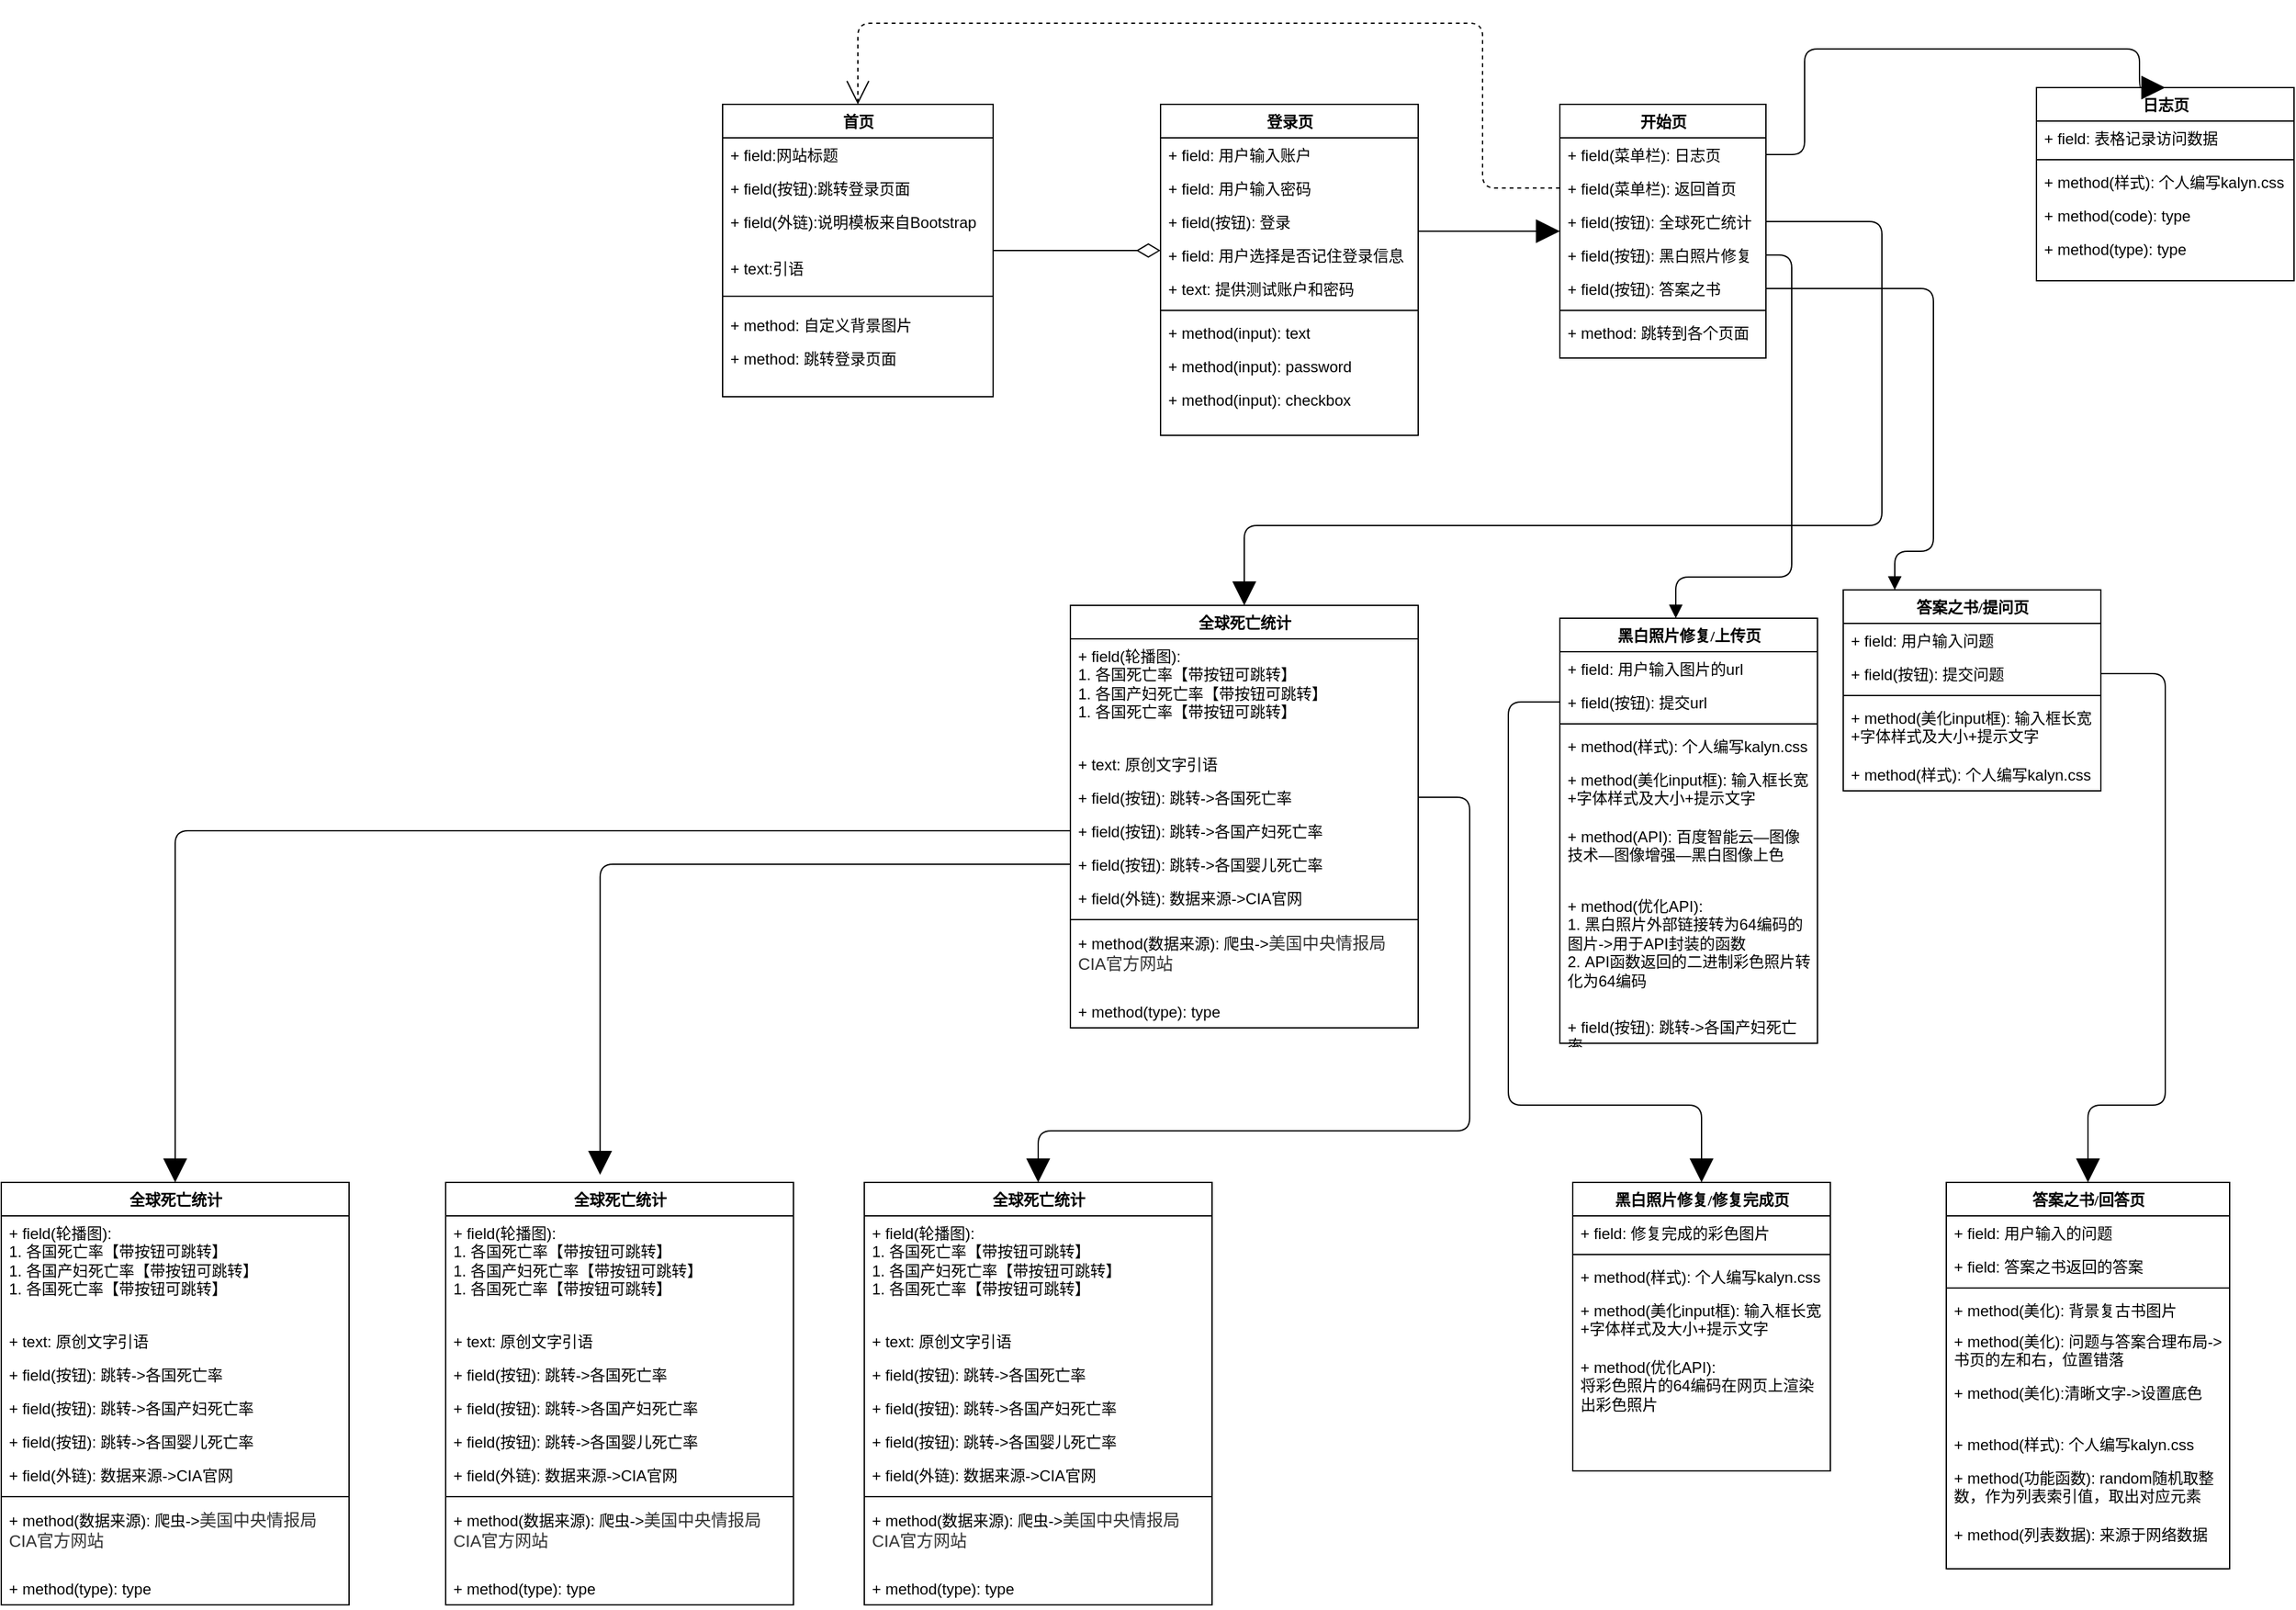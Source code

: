 <mxfile version="14.2.4" type="github">
  <diagram name="Page-1" id="9f46799a-70d6-7492-0946-bef42562c5a5">
    <mxGraphModel dx="3445" dy="1143" grid="1" gridSize="10" guides="1" tooltips="1" connect="1" arrows="1" fold="1" page="1" pageScale="1" pageWidth="1100" pageHeight="850" background="#ffffff" math="0" shadow="0">
      <root>
        <mxCell id="0" />
        <mxCell id="1" parent="0" />
        <mxCell id="78961159f06e98e8-17" value="首页" style="swimlane;html=1;fontStyle=1;align=center;verticalAlign=top;childLayout=stackLayout;horizontal=1;startSize=26;horizontalStack=0;resizeParent=1;resizeLast=0;collapsible=1;marginBottom=0;swimlaneFillColor=#ffffff;rounded=0;shadow=0;comic=0;labelBackgroundColor=none;strokeWidth=1;fillColor=none;fontFamily=Verdana;fontSize=12" parent="1" vertex="1">
          <mxGeometry x="90" y="83" width="210" height="227" as="geometry">
            <mxRectangle x="90" y="83" width="60" height="26" as="alternateBounds" />
          </mxGeometry>
        </mxCell>
        <mxCell id="78961159f06e98e8-21" value="+ field:网站标题" style="text;html=1;strokeColor=none;fillColor=none;align=left;verticalAlign=top;spacingLeft=4;spacingRight=4;whiteSpace=wrap;overflow=hidden;rotatable=0;points=[[0,0.5],[1,0.5]];portConstraint=eastwest;" parent="78961159f06e98e8-17" vertex="1">
          <mxGeometry y="26" width="210" height="26" as="geometry" />
        </mxCell>
        <mxCell id="78961159f06e98e8-25" value="+ field(按钮):跳转登录页面" style="text;html=1;strokeColor=none;fillColor=none;align=left;verticalAlign=top;spacingLeft=4;spacingRight=4;whiteSpace=wrap;overflow=hidden;rotatable=0;points=[[0,0.5],[1,0.5]];portConstraint=eastwest;" parent="78961159f06e98e8-17" vertex="1">
          <mxGeometry y="52" width="210" height="26" as="geometry" />
        </mxCell>
        <mxCell id="WasqcAeqAVTy0zBTdF0t-1" value="+ field(外链):说明模板来自Bootstrap" style="text;html=1;strokeColor=none;fillColor=none;align=left;verticalAlign=top;spacingLeft=4;spacingRight=4;whiteSpace=wrap;overflow=hidden;rotatable=0;points=[[0,0.5],[1,0.5]];portConstraint=eastwest;" vertex="1" parent="78961159f06e98e8-17">
          <mxGeometry y="78" width="210" height="36" as="geometry" />
        </mxCell>
        <mxCell id="78961159f06e98e8-23" value="+ text:引语" style="text;html=1;strokeColor=none;fillColor=none;align=left;verticalAlign=top;spacingLeft=4;spacingRight=4;whiteSpace=wrap;overflow=hidden;rotatable=0;points=[[0,0.5],[1,0.5]];portConstraint=eastwest;" parent="78961159f06e98e8-17" vertex="1">
          <mxGeometry y="114" width="210" height="26" as="geometry" />
        </mxCell>
        <mxCell id="78961159f06e98e8-19" value="" style="line;html=1;strokeWidth=1;fillColor=none;align=left;verticalAlign=middle;spacingTop=-1;spacingLeft=3;spacingRight=3;rotatable=0;labelPosition=right;points=[];portConstraint=eastwest;" parent="78961159f06e98e8-17" vertex="1">
          <mxGeometry y="140" width="210" height="18" as="geometry" />
        </mxCell>
        <mxCell id="78961159f06e98e8-20" value="+ method: 自定义背景图片" style="text;html=1;strokeColor=none;fillColor=none;align=left;verticalAlign=top;spacingLeft=4;spacingRight=4;whiteSpace=wrap;overflow=hidden;rotatable=0;points=[[0,0.5],[1,0.5]];portConstraint=eastwest;" parent="78961159f06e98e8-17" vertex="1">
          <mxGeometry y="158" width="210" height="26" as="geometry" />
        </mxCell>
        <mxCell id="78961159f06e98e8-27" value="+ method: 跳转登录页面" style="text;html=1;strokeColor=none;fillColor=none;align=left;verticalAlign=top;spacingLeft=4;spacingRight=4;whiteSpace=wrap;overflow=hidden;rotatable=0;points=[[0,0.5],[1,0.5]];portConstraint=eastwest;" parent="78961159f06e98e8-17" vertex="1">
          <mxGeometry y="184" width="210" height="26" as="geometry" />
        </mxCell>
        <mxCell id="78961159f06e98e8-122" style="edgeStyle=elbowEdgeStyle;html=1;labelBackgroundColor=none;startFill=0;startSize=8;endArrow=block;endFill=1;endSize=16;fontFamily=Verdana;fontSize=12;elbow=vertical;" parent="1" source="78961159f06e98e8-30" target="78961159f06e98e8-43" edge="1">
          <mxGeometry relative="1" as="geometry" />
        </mxCell>
        <mxCell id="78961159f06e98e8-30" value="登录页" style="swimlane;html=1;fontStyle=1;align=center;verticalAlign=top;childLayout=stackLayout;horizontal=1;startSize=26;horizontalStack=0;resizeParent=1;resizeLast=0;collapsible=1;marginBottom=0;swimlaneFillColor=#ffffff;rounded=0;shadow=0;comic=0;labelBackgroundColor=none;strokeWidth=1;fillColor=none;fontFamily=Verdana;fontSize=12" parent="1" vertex="1">
          <mxGeometry x="430" y="83" width="200" height="257" as="geometry" />
        </mxCell>
        <mxCell id="78961159f06e98e8-31" value="+ field: 用户输入账户" style="text;html=1;strokeColor=none;fillColor=none;align=left;verticalAlign=top;spacingLeft=4;spacingRight=4;whiteSpace=wrap;overflow=hidden;rotatable=0;points=[[0,0.5],[1,0.5]];portConstraint=eastwest;" parent="78961159f06e98e8-30" vertex="1">
          <mxGeometry y="26" width="200" height="26" as="geometry" />
        </mxCell>
        <mxCell id="78961159f06e98e8-32" value="+ field: 用户输入密码" style="text;html=1;strokeColor=none;fillColor=none;align=left;verticalAlign=top;spacingLeft=4;spacingRight=4;whiteSpace=wrap;overflow=hidden;rotatable=0;points=[[0,0.5],[1,0.5]];portConstraint=eastwest;" parent="78961159f06e98e8-30" vertex="1">
          <mxGeometry y="52" width="200" height="26" as="geometry" />
        </mxCell>
        <mxCell id="78961159f06e98e8-34" value="+ field(按钮): 登录" style="text;html=1;strokeColor=none;fillColor=none;align=left;verticalAlign=top;spacingLeft=4;spacingRight=4;whiteSpace=wrap;overflow=hidden;rotatable=0;points=[[0,0.5],[1,0.5]];portConstraint=eastwest;" parent="78961159f06e98e8-30" vertex="1">
          <mxGeometry y="78" width="200" height="26" as="geometry" />
        </mxCell>
        <mxCell id="WasqcAeqAVTy0zBTdF0t-2" value="+ field: 用户选择是否记住登录信息" style="text;html=1;strokeColor=none;fillColor=none;align=left;verticalAlign=top;spacingLeft=4;spacingRight=4;whiteSpace=wrap;overflow=hidden;rotatable=0;points=[[0,0.5],[1,0.5]];portConstraint=eastwest;" vertex="1" parent="78961159f06e98e8-30">
          <mxGeometry y="104" width="200" height="26" as="geometry" />
        </mxCell>
        <mxCell id="78961159f06e98e8-33" value="+ text: 提供测试账户和密码" style="text;html=1;strokeColor=none;fillColor=none;align=left;verticalAlign=top;spacingLeft=4;spacingRight=4;whiteSpace=wrap;overflow=hidden;rotatable=0;points=[[0,0.5],[1,0.5]];portConstraint=eastwest;" parent="78961159f06e98e8-30" vertex="1">
          <mxGeometry y="130" width="200" height="26" as="geometry" />
        </mxCell>
        <mxCell id="78961159f06e98e8-38" value="" style="line;html=1;strokeWidth=1;fillColor=none;align=left;verticalAlign=middle;spacingTop=-1;spacingLeft=3;spacingRight=3;rotatable=0;labelPosition=right;points=[];portConstraint=eastwest;" parent="78961159f06e98e8-30" vertex="1">
          <mxGeometry y="156" width="200" height="8" as="geometry" />
        </mxCell>
        <mxCell id="78961159f06e98e8-39" value="+ method(input): text" style="text;html=1;strokeColor=none;fillColor=none;align=left;verticalAlign=top;spacingLeft=4;spacingRight=4;whiteSpace=wrap;overflow=hidden;rotatable=0;points=[[0,0.5],[1,0.5]];portConstraint=eastwest;" parent="78961159f06e98e8-30" vertex="1">
          <mxGeometry y="164" width="200" height="26" as="geometry" />
        </mxCell>
        <mxCell id="78961159f06e98e8-40" value="+ method(input): password" style="text;html=1;strokeColor=none;fillColor=none;align=left;verticalAlign=top;spacingLeft=4;spacingRight=4;whiteSpace=wrap;overflow=hidden;rotatable=0;points=[[0,0.5],[1,0.5]];portConstraint=eastwest;" parent="78961159f06e98e8-30" vertex="1">
          <mxGeometry y="190" width="200" height="26" as="geometry" />
        </mxCell>
        <mxCell id="78961159f06e98e8-42" value="+ method(input): checkbox" style="text;html=1;strokeColor=none;fillColor=none;align=left;verticalAlign=top;spacingLeft=4;spacingRight=4;whiteSpace=wrap;overflow=hidden;rotatable=0;points=[[0,0.5],[1,0.5]];portConstraint=eastwest;" parent="78961159f06e98e8-30" vertex="1">
          <mxGeometry y="216" width="200" height="26" as="geometry" />
        </mxCell>
        <mxCell id="78961159f06e98e8-43" value="开始页" style="swimlane;html=1;fontStyle=1;align=center;verticalAlign=top;childLayout=stackLayout;horizontal=1;startSize=26;horizontalStack=0;resizeParent=1;resizeLast=0;collapsible=1;marginBottom=0;swimlaneFillColor=#ffffff;rounded=0;shadow=0;comic=0;labelBackgroundColor=none;strokeWidth=1;fillColor=none;fontFamily=Verdana;fontSize=12" parent="1" vertex="1">
          <mxGeometry x="740" y="83" width="160" height="197" as="geometry" />
        </mxCell>
        <mxCell id="78961159f06e98e8-44" value="+ field(菜单栏): 日志页" style="text;html=1;strokeColor=none;fillColor=none;align=left;verticalAlign=top;spacingLeft=4;spacingRight=4;whiteSpace=wrap;overflow=hidden;rotatable=0;points=[[0,0.5],[1,0.5]];portConstraint=eastwest;" parent="78961159f06e98e8-43" vertex="1">
          <mxGeometry y="26" width="160" height="26" as="geometry" />
        </mxCell>
        <mxCell id="78961159f06e98e8-45" value="+ field(菜单栏): 返回首页" style="text;html=1;strokeColor=none;fillColor=none;align=left;verticalAlign=top;spacingLeft=4;spacingRight=4;whiteSpace=wrap;overflow=hidden;rotatable=0;points=[[0,0.5],[1,0.5]];portConstraint=eastwest;" parent="78961159f06e98e8-43" vertex="1">
          <mxGeometry y="52" width="160" height="26" as="geometry" />
        </mxCell>
        <mxCell id="78961159f06e98e8-49" value="+ field(按钮): 全球死亡统计&amp;nbsp;" style="text;html=1;strokeColor=none;fillColor=none;align=left;verticalAlign=top;spacingLeft=4;spacingRight=4;whiteSpace=wrap;overflow=hidden;rotatable=0;points=[[0,0.5],[1,0.5]];portConstraint=eastwest;" parent="78961159f06e98e8-43" vertex="1">
          <mxGeometry y="78" width="160" height="26" as="geometry" />
        </mxCell>
        <mxCell id="78961159f06e98e8-50" value="+ field(按钮): 黑白照片修复" style="text;html=1;strokeColor=none;fillColor=none;align=left;verticalAlign=top;spacingLeft=4;spacingRight=4;whiteSpace=wrap;overflow=hidden;rotatable=0;points=[[0,0.5],[1,0.5]];portConstraint=eastwest;" parent="78961159f06e98e8-43" vertex="1">
          <mxGeometry y="104" width="160" height="26" as="geometry" />
        </mxCell>
        <mxCell id="WasqcAeqAVTy0zBTdF0t-3" value="+ field(按钮): 答案之书" style="text;html=1;strokeColor=none;fillColor=none;align=left;verticalAlign=top;spacingLeft=4;spacingRight=4;whiteSpace=wrap;overflow=hidden;rotatable=0;points=[[0,0.5],[1,0.5]];portConstraint=eastwest;" vertex="1" parent="78961159f06e98e8-43">
          <mxGeometry y="130" width="160" height="26" as="geometry" />
        </mxCell>
        <mxCell id="78961159f06e98e8-51" value="" style="line;html=1;strokeWidth=1;fillColor=none;align=left;verticalAlign=middle;spacingTop=-1;spacingLeft=3;spacingRight=3;rotatable=0;labelPosition=right;points=[];portConstraint=eastwest;" parent="78961159f06e98e8-43" vertex="1">
          <mxGeometry y="156" width="160" height="8" as="geometry" />
        </mxCell>
        <mxCell id="78961159f06e98e8-52" value="+ method: 跳转到各个页面" style="text;html=1;strokeColor=none;fillColor=none;align=left;verticalAlign=top;spacingLeft=4;spacingRight=4;whiteSpace=wrap;overflow=hidden;rotatable=0;points=[[0,0.5],[1,0.5]];portConstraint=eastwest;" parent="78961159f06e98e8-43" vertex="1">
          <mxGeometry y="164" width="160" height="26" as="geometry" />
        </mxCell>
        <mxCell id="78961159f06e98e8-82" value="全球死亡统计" style="swimlane;html=1;fontStyle=1;align=center;verticalAlign=top;childLayout=stackLayout;horizontal=1;startSize=26;horizontalStack=0;resizeParent=1;resizeLast=0;collapsible=1;marginBottom=0;swimlaneFillColor=#ffffff;rounded=0;shadow=0;comic=0;labelBackgroundColor=none;strokeWidth=1;fillColor=none;fontFamily=Verdana;fontSize=12" parent="1" vertex="1">
          <mxGeometry x="360" y="472" width="270" height="328" as="geometry" />
        </mxCell>
        <mxCell id="78961159f06e98e8-83" value="+ field(轮播图): &lt;br&gt;1. 各国死亡率【带按钮可跳转】&lt;br&gt;1. 各国产妇死亡率【带按钮可跳转】&lt;br&gt;1. 各国死亡率【带按钮可跳转】" style="text;html=1;strokeColor=none;fillColor=none;align=left;verticalAlign=top;spacingLeft=4;spacingRight=4;whiteSpace=wrap;overflow=hidden;rotatable=0;points=[[0,0.5],[1,0.5]];portConstraint=eastwest;" parent="78961159f06e98e8-82" vertex="1">
          <mxGeometry y="26" width="270" height="84" as="geometry" />
        </mxCell>
        <mxCell id="WasqcAeqAVTy0zBTdF0t-51" value="+ text: 原创文字引语" style="text;html=1;strokeColor=none;fillColor=none;align=left;verticalAlign=top;spacingLeft=4;spacingRight=4;whiteSpace=wrap;overflow=hidden;rotatable=0;points=[[0,0.5],[1,0.5]];portConstraint=eastwest;" vertex="1" parent="78961159f06e98e8-82">
          <mxGeometry y="110" width="270" height="26" as="geometry" />
        </mxCell>
        <mxCell id="WasqcAeqAVTy0zBTdF0t-50" value="+ field(按钮): 跳转-&amp;gt;各国死亡率" style="text;html=1;strokeColor=none;fillColor=none;align=left;verticalAlign=top;spacingLeft=4;spacingRight=4;whiteSpace=wrap;overflow=hidden;rotatable=0;points=[[0,0.5],[1,0.5]];portConstraint=eastwest;" vertex="1" parent="78961159f06e98e8-82">
          <mxGeometry y="136" width="270" height="26" as="geometry" />
        </mxCell>
        <mxCell id="WasqcAeqAVTy0zBTdF0t-49" value="+ field(按钮): 跳转-&amp;gt;各国产妇死亡率" style="text;html=1;strokeColor=none;fillColor=none;align=left;verticalAlign=top;spacingLeft=4;spacingRight=4;whiteSpace=wrap;overflow=hidden;rotatable=0;points=[[0,0.5],[1,0.5]];portConstraint=eastwest;" vertex="1" parent="78961159f06e98e8-82">
          <mxGeometry y="162" width="270" height="26" as="geometry" />
        </mxCell>
        <mxCell id="78961159f06e98e8-86" value="+ field(按钮): 跳转-&amp;gt;各国婴儿死亡率" style="text;html=1;strokeColor=none;fillColor=none;align=left;verticalAlign=top;spacingLeft=4;spacingRight=4;whiteSpace=wrap;overflow=hidden;rotatable=0;points=[[0,0.5],[1,0.5]];portConstraint=eastwest;" parent="78961159f06e98e8-82" vertex="1">
          <mxGeometry y="188" width="270" height="26" as="geometry" />
        </mxCell>
        <mxCell id="78961159f06e98e8-89" value="+ field(外链): 数据来源-&amp;gt;CIA官网&amp;nbsp;" style="text;html=1;strokeColor=none;fillColor=none;align=left;verticalAlign=top;spacingLeft=4;spacingRight=4;whiteSpace=wrap;overflow=hidden;rotatable=0;points=[[0,0.5],[1,0.5]];portConstraint=eastwest;" parent="78961159f06e98e8-82" vertex="1">
          <mxGeometry y="214" width="270" height="26" as="geometry" />
        </mxCell>
        <mxCell id="78961159f06e98e8-90" value="" style="line;html=1;strokeWidth=1;fillColor=none;align=left;verticalAlign=middle;spacingTop=-1;spacingLeft=3;spacingRight=3;rotatable=0;labelPosition=right;points=[];portConstraint=eastwest;" parent="78961159f06e98e8-82" vertex="1">
          <mxGeometry y="240" width="270" height="8" as="geometry" />
        </mxCell>
        <mxCell id="78961159f06e98e8-91" value="+ method(数据来源): 爬虫-&amp;gt;&lt;span style=&quot;color: rgb(51 , 51 , 51) ; font-family: &amp;#34;arial&amp;#34; , sans-serif ; font-size: 13px ; background-color: rgb(255 , 255 , 255)&quot;&gt;美国中央情报局CIA官方网站&lt;/span&gt;" style="text;html=1;strokeColor=none;fillColor=none;align=left;verticalAlign=top;spacingLeft=4;spacingRight=4;whiteSpace=wrap;overflow=hidden;rotatable=0;points=[[0,0.5],[1,0.5]];portConstraint=eastwest;" parent="78961159f06e98e8-82" vertex="1">
          <mxGeometry y="248" width="270" height="54" as="geometry" />
        </mxCell>
        <mxCell id="78961159f06e98e8-94" value="+ method(type): type" style="text;html=1;strokeColor=none;fillColor=none;align=left;verticalAlign=top;spacingLeft=4;spacingRight=4;whiteSpace=wrap;overflow=hidden;rotatable=0;points=[[0,0.5],[1,0.5]];portConstraint=eastwest;" parent="78961159f06e98e8-82" vertex="1">
          <mxGeometry y="302" width="270" height="26" as="geometry" />
        </mxCell>
        <mxCell id="78961159f06e98e8-127" style="edgeStyle=orthogonalEdgeStyle;html=1;labelBackgroundColor=none;startFill=1;startSize=8;endArrow=none;endFill=0;endSize=16;fontFamily=Verdana;fontSize=12;startArrow=block;" parent="1" source="78961159f06e98e8-95" target="78961159f06e98e8-50" edge="1">
          <mxGeometry relative="1" as="geometry">
            <Array as="points">
              <mxPoint x="830" y="450" />
              <mxPoint x="920" y="450" />
              <mxPoint x="920" y="200" />
            </Array>
          </mxGeometry>
        </mxCell>
        <mxCell id="78961159f06e98e8-95" value="黑白照片修复/上传页" style="swimlane;html=1;fontStyle=1;align=center;verticalAlign=top;childLayout=stackLayout;horizontal=1;startSize=26;horizontalStack=0;resizeParent=1;resizeLast=0;collapsible=1;marginBottom=0;swimlaneFillColor=#ffffff;rounded=0;shadow=0;comic=0;labelBackgroundColor=none;strokeWidth=1;fillColor=none;fontFamily=Verdana;fontSize=12" parent="1" vertex="1">
          <mxGeometry x="740" y="482" width="200" height="330" as="geometry" />
        </mxCell>
        <mxCell id="WasqcAeqAVTy0zBTdF0t-32" value="+ field: 用户输入图片的url" style="text;html=1;strokeColor=none;fillColor=none;align=left;verticalAlign=top;spacingLeft=4;spacingRight=4;whiteSpace=wrap;overflow=hidden;rotatable=0;points=[[0,0.5],[1,0.5]];portConstraint=eastwest;" vertex="1" parent="78961159f06e98e8-95">
          <mxGeometry y="26" width="200" height="26" as="geometry" />
        </mxCell>
        <mxCell id="WasqcAeqAVTy0zBTdF0t-33" value="+ field(按钮): 提交url" style="text;html=1;strokeColor=none;fillColor=none;align=left;verticalAlign=top;spacingLeft=4;spacingRight=4;whiteSpace=wrap;overflow=hidden;rotatable=0;points=[[0,0.5],[1,0.5]];portConstraint=eastwest;" vertex="1" parent="78961159f06e98e8-95">
          <mxGeometry y="52" width="200" height="26" as="geometry" />
        </mxCell>
        <mxCell id="78961159f06e98e8-103" value="" style="line;html=1;strokeWidth=1;fillColor=none;align=left;verticalAlign=middle;spacingTop=-1;spacingLeft=3;spacingRight=3;rotatable=0;labelPosition=right;points=[];portConstraint=eastwest;" parent="78961159f06e98e8-95" vertex="1">
          <mxGeometry y="78" width="200" height="8" as="geometry" />
        </mxCell>
        <mxCell id="WasqcAeqAVTy0zBTdF0t-35" value="+ method(样式): 个人编写kalyn.css" style="text;html=1;strokeColor=none;fillColor=none;align=left;verticalAlign=top;spacingLeft=4;spacingRight=4;whiteSpace=wrap;overflow=hidden;rotatable=0;points=[[0,0.5],[1,0.5]];portConstraint=eastwest;" vertex="1" parent="78961159f06e98e8-95">
          <mxGeometry y="86" width="200" height="26" as="geometry" />
        </mxCell>
        <mxCell id="WasqcAeqAVTy0zBTdF0t-34" value="+ method(美化input框): 输入框长宽+字体样式及大小+提示文字" style="text;html=1;strokeColor=none;fillColor=none;align=left;verticalAlign=top;spacingLeft=4;spacingRight=4;whiteSpace=wrap;overflow=hidden;rotatable=0;points=[[0,0.5],[1,0.5]];portConstraint=eastwest;" vertex="1" parent="78961159f06e98e8-95">
          <mxGeometry y="112" width="200" height="44" as="geometry" />
        </mxCell>
        <mxCell id="WasqcAeqAVTy0zBTdF0t-29" value="+ method(API): 百度智能云—图像技术—图像增强—黑白图像上色" style="text;html=1;strokeColor=none;fillColor=none;align=left;verticalAlign=top;spacingLeft=4;spacingRight=4;whiteSpace=wrap;overflow=hidden;rotatable=0;points=[[0,0.5],[1,0.5]];portConstraint=eastwest;" vertex="1" parent="78961159f06e98e8-95">
          <mxGeometry y="156" width="200" height="54" as="geometry" />
        </mxCell>
        <mxCell id="WasqcAeqAVTy0zBTdF0t-36" value="+ method(优化API):&amp;nbsp;&lt;br&gt;1. 黑白照片外部链接转为64编码的图片-&amp;gt;用于API封装的函数&lt;br&gt;2. API函数返回的二进制彩色照片转化为64编码" style="text;html=1;strokeColor=none;fillColor=none;align=left;verticalAlign=top;spacingLeft=4;spacingRight=4;whiteSpace=wrap;overflow=hidden;rotatable=0;points=[[0,0.5],[1,0.5]];portConstraint=eastwest;" vertex="1" parent="78961159f06e98e8-95">
          <mxGeometry y="210" width="200" height="94" as="geometry" />
        </mxCell>
        <mxCell id="WasqcAeqAVTy0zBTdF0t-87" value="+ field(按钮): 跳转-&amp;gt;各国产妇死亡率" style="text;html=1;strokeColor=none;fillColor=none;align=left;verticalAlign=top;spacingLeft=4;spacingRight=4;whiteSpace=wrap;overflow=hidden;rotatable=0;points=[[0,0.5],[1,0.5]];portConstraint=eastwest;" vertex="1" parent="78961159f06e98e8-95">
          <mxGeometry y="304" width="200" height="26" as="geometry" />
        </mxCell>
        <mxCell id="78961159f06e98e8-126" style="edgeStyle=orthogonalEdgeStyle;html=1;labelBackgroundColor=none;startFill=1;startSize=8;endArrow=none;endFill=0;endSize=16;fontFamily=Verdana;fontSize=12;entryX=1;entryY=0.5;entryDx=0;entryDy=0;startArrow=block;" parent="1" source="78961159f06e98e8-108" target="WasqcAeqAVTy0zBTdF0t-3" edge="1">
          <mxGeometry relative="1" as="geometry">
            <Array as="points">
              <mxPoint x="1000" y="430" />
              <mxPoint x="1030" y="430" />
              <mxPoint x="1030" y="226" />
            </Array>
          </mxGeometry>
        </mxCell>
        <mxCell id="78961159f06e98e8-108" value="答案之书/提问页" style="swimlane;html=1;fontStyle=1;align=center;verticalAlign=top;childLayout=stackLayout;horizontal=1;startSize=26;horizontalStack=0;resizeParent=1;resizeLast=0;collapsible=1;marginBottom=0;swimlaneFillColor=#ffffff;rounded=0;shadow=0;comic=0;labelBackgroundColor=none;strokeWidth=1;fillColor=none;fontFamily=Verdana;fontSize=12" parent="1" vertex="1">
          <mxGeometry x="960" y="460.0" width="200" height="156" as="geometry" />
        </mxCell>
        <mxCell id="78961159f06e98e8-109" value="+ field: 用户输入问题" style="text;html=1;strokeColor=none;fillColor=none;align=left;verticalAlign=top;spacingLeft=4;spacingRight=4;whiteSpace=wrap;overflow=hidden;rotatable=0;points=[[0,0.5],[1,0.5]];portConstraint=eastwest;" parent="78961159f06e98e8-108" vertex="1">
          <mxGeometry y="26" width="200" height="26" as="geometry" />
        </mxCell>
        <mxCell id="78961159f06e98e8-110" value="+ field(按钮): 提交问题" style="text;html=1;strokeColor=none;fillColor=none;align=left;verticalAlign=top;spacingLeft=4;spacingRight=4;whiteSpace=wrap;overflow=hidden;rotatable=0;points=[[0,0.5],[1,0.5]];portConstraint=eastwest;" parent="78961159f06e98e8-108" vertex="1">
          <mxGeometry y="52" width="200" height="26" as="geometry" />
        </mxCell>
        <mxCell id="78961159f06e98e8-116" value="" style="line;html=1;strokeWidth=1;fillColor=none;align=left;verticalAlign=middle;spacingTop=-1;spacingLeft=3;spacingRight=3;rotatable=0;labelPosition=right;points=[];portConstraint=eastwest;" parent="78961159f06e98e8-108" vertex="1">
          <mxGeometry y="78" width="200" height="8" as="geometry" />
        </mxCell>
        <mxCell id="78961159f06e98e8-117" value="+ method(美化input框): 输入框长宽+字体样式及大小+提示文字" style="text;html=1;strokeColor=none;fillColor=none;align=left;verticalAlign=top;spacingLeft=4;spacingRight=4;whiteSpace=wrap;overflow=hidden;rotatable=0;points=[[0,0.5],[1,0.5]];portConstraint=eastwest;" parent="78961159f06e98e8-108" vertex="1">
          <mxGeometry y="86" width="200" height="44" as="geometry" />
        </mxCell>
        <mxCell id="78961159f06e98e8-120" value="+ method(样式): 个人编写kalyn.css" style="text;html=1;strokeColor=none;fillColor=none;align=left;verticalAlign=top;spacingLeft=4;spacingRight=4;whiteSpace=wrap;overflow=hidden;rotatable=0;points=[[0,0.5],[1,0.5]];portConstraint=eastwest;" parent="78961159f06e98e8-108" vertex="1">
          <mxGeometry y="130" width="200" height="26" as="geometry" />
        </mxCell>
        <mxCell id="78961159f06e98e8-121" style="edgeStyle=elbowEdgeStyle;html=1;labelBackgroundColor=none;startFill=0;startSize=8;endArrow=diamondThin;endFill=0;endSize=16;fontFamily=Verdana;fontSize=12;elbow=vertical;" parent="1" source="78961159f06e98e8-17" target="78961159f06e98e8-30" edge="1">
          <mxGeometry relative="1" as="geometry">
            <mxPoint x="250" y="259.882" as="sourcePoint" />
          </mxGeometry>
        </mxCell>
        <mxCell id="WasqcAeqAVTy0zBTdF0t-4" style="edgeStyle=orthogonalEdgeStyle;html=1;labelBackgroundColor=none;startFill=0;startSize=8;endArrow=open;endFill=0;endSize=16;fontFamily=Verdana;fontSize=12;dashed=1;exitX=0;exitY=0.5;exitDx=0;exitDy=0;entryX=0.5;entryY=0;entryDx=0;entryDy=0;" edge="1" parent="1" source="78961159f06e98e8-45" target="78961159f06e98e8-17">
          <mxGeometry relative="1" as="geometry">
            <mxPoint x="920" y="140" as="sourcePoint" />
            <mxPoint x="230" y="50" as="targetPoint" />
            <Array as="points">
              <mxPoint x="680" y="148" />
              <mxPoint x="680" y="20" />
              <mxPoint x="195" y="20" />
            </Array>
          </mxGeometry>
        </mxCell>
        <mxCell id="WasqcAeqAVTy0zBTdF0t-5" value="日志页" style="swimlane;html=1;fontStyle=1;align=center;verticalAlign=top;childLayout=stackLayout;horizontal=1;startSize=26;horizontalStack=0;resizeParent=1;resizeLast=0;collapsible=1;marginBottom=0;swimlaneFillColor=#ffffff;rounded=0;shadow=0;comic=0;labelBackgroundColor=none;strokeWidth=1;fillColor=none;fontFamily=Verdana;fontSize=12" vertex="1" parent="1">
          <mxGeometry x="1110" y="70" width="200" height="150" as="geometry" />
        </mxCell>
        <mxCell id="WasqcAeqAVTy0zBTdF0t-6" value="+ field: 表格记录访问数据" style="text;html=1;strokeColor=none;fillColor=none;align=left;verticalAlign=top;spacingLeft=4;spacingRight=4;whiteSpace=wrap;overflow=hidden;rotatable=0;points=[[0,0.5],[1,0.5]];portConstraint=eastwest;" vertex="1" parent="WasqcAeqAVTy0zBTdF0t-5">
          <mxGeometry y="26" width="200" height="26" as="geometry" />
        </mxCell>
        <mxCell id="WasqcAeqAVTy0zBTdF0t-13" value="" style="line;html=1;strokeWidth=1;fillColor=none;align=left;verticalAlign=middle;spacingTop=-1;spacingLeft=3;spacingRight=3;rotatable=0;labelPosition=right;points=[];portConstraint=eastwest;" vertex="1" parent="WasqcAeqAVTy0zBTdF0t-5">
          <mxGeometry y="52" width="200" height="8" as="geometry" />
        </mxCell>
        <mxCell id="WasqcAeqAVTy0zBTdF0t-14" value="+ method(样式): 个人编写kalyn.css" style="text;html=1;strokeColor=none;fillColor=none;align=left;verticalAlign=top;spacingLeft=4;spacingRight=4;whiteSpace=wrap;overflow=hidden;rotatable=0;points=[[0,0.5],[1,0.5]];portConstraint=eastwest;" vertex="1" parent="WasqcAeqAVTy0zBTdF0t-5">
          <mxGeometry y="60" width="200" height="26" as="geometry" />
        </mxCell>
        <mxCell id="WasqcAeqAVTy0zBTdF0t-15" value="+ method(code): type" style="text;html=1;strokeColor=none;fillColor=none;align=left;verticalAlign=top;spacingLeft=4;spacingRight=4;whiteSpace=wrap;overflow=hidden;rotatable=0;points=[[0,0.5],[1,0.5]];portConstraint=eastwest;" vertex="1" parent="WasqcAeqAVTy0zBTdF0t-5">
          <mxGeometry y="86" width="200" height="26" as="geometry" />
        </mxCell>
        <mxCell id="WasqcAeqAVTy0zBTdF0t-16" value="+ method(type): type" style="text;html=1;strokeColor=none;fillColor=none;align=left;verticalAlign=top;spacingLeft=4;spacingRight=4;whiteSpace=wrap;overflow=hidden;rotatable=0;points=[[0,0.5],[1,0.5]];portConstraint=eastwest;" vertex="1" parent="WasqcAeqAVTy0zBTdF0t-5">
          <mxGeometry y="112" width="200" height="26" as="geometry" />
        </mxCell>
        <mxCell id="WasqcAeqAVTy0zBTdF0t-17" style="edgeStyle=orthogonalEdgeStyle;html=1;labelBackgroundColor=none;startFill=0;startSize=8;endArrow=block;endFill=1;endSize=16;fontFamily=Verdana;fontSize=12;elbow=vertical;exitX=1;exitY=0.5;exitDx=0;exitDy=0;entryX=0.5;entryY=0;entryDx=0;entryDy=0;" edge="1" parent="1" source="78961159f06e98e8-44" target="WasqcAeqAVTy0zBTdF0t-5">
          <mxGeometry relative="1" as="geometry">
            <mxPoint x="640" y="191.333" as="sourcePoint" />
            <mxPoint x="750" y="191.333" as="targetPoint" />
            <Array as="points">
              <mxPoint x="930" y="122" />
              <mxPoint x="930" y="40" />
              <mxPoint x="1190" y="40" />
            </Array>
          </mxGeometry>
        </mxCell>
        <mxCell id="WasqcAeqAVTy0zBTdF0t-20" value="答案之书/回答页" style="swimlane;html=1;fontStyle=1;align=center;verticalAlign=top;childLayout=stackLayout;horizontal=1;startSize=26;horizontalStack=0;resizeParent=1;resizeLast=0;collapsible=1;marginBottom=0;swimlaneFillColor=#ffffff;rounded=0;shadow=0;comic=0;labelBackgroundColor=none;strokeWidth=1;fillColor=none;fontFamily=Verdana;fontSize=12" vertex="1" parent="1">
          <mxGeometry x="1040" y="920.0" width="220" height="300" as="geometry" />
        </mxCell>
        <mxCell id="WasqcAeqAVTy0zBTdF0t-21" value="+ field: 用户输入的问题" style="text;html=1;strokeColor=none;fillColor=none;align=left;verticalAlign=top;spacingLeft=4;spacingRight=4;whiteSpace=wrap;overflow=hidden;rotatable=0;points=[[0,0.5],[1,0.5]];portConstraint=eastwest;" vertex="1" parent="WasqcAeqAVTy0zBTdF0t-20">
          <mxGeometry y="26" width="220" height="26" as="geometry" />
        </mxCell>
        <mxCell id="WasqcAeqAVTy0zBTdF0t-37" value="+ field: 答案之书返回的答案" style="text;html=1;strokeColor=none;fillColor=none;align=left;verticalAlign=top;spacingLeft=4;spacingRight=4;whiteSpace=wrap;overflow=hidden;rotatable=0;points=[[0,0.5],[1,0.5]];portConstraint=eastwest;" vertex="1" parent="WasqcAeqAVTy0zBTdF0t-20">
          <mxGeometry y="52" width="220" height="26" as="geometry" />
        </mxCell>
        <mxCell id="WasqcAeqAVTy0zBTdF0t-23" value="" style="line;html=1;strokeWidth=1;fillColor=none;align=left;verticalAlign=middle;spacingTop=-1;spacingLeft=3;spacingRight=3;rotatable=0;labelPosition=right;points=[];portConstraint=eastwest;" vertex="1" parent="WasqcAeqAVTy0zBTdF0t-20">
          <mxGeometry y="78" width="220" height="8" as="geometry" />
        </mxCell>
        <mxCell id="WasqcAeqAVTy0zBTdF0t-24" value="+ method(美化): 背景复古书图片" style="text;html=1;strokeColor=none;fillColor=none;align=left;verticalAlign=top;spacingLeft=4;spacingRight=4;whiteSpace=wrap;overflow=hidden;rotatable=0;points=[[0,0.5],[1,0.5]];portConstraint=eastwest;" vertex="1" parent="WasqcAeqAVTy0zBTdF0t-20">
          <mxGeometry y="86" width="220" height="24" as="geometry" />
        </mxCell>
        <mxCell id="WasqcAeqAVTy0zBTdF0t-27" value="+ method(美化): 问题与答案合理布局-&amp;gt;书页的左和右，位置错落" style="text;html=1;strokeColor=none;fillColor=none;align=left;verticalAlign=top;spacingLeft=4;spacingRight=4;whiteSpace=wrap;overflow=hidden;rotatable=0;points=[[0,0.5],[1,0.5]];portConstraint=eastwest;" vertex="1" parent="WasqcAeqAVTy0zBTdF0t-20">
          <mxGeometry y="110" width="220" height="40" as="geometry" />
        </mxCell>
        <mxCell id="WasqcAeqAVTy0zBTdF0t-28" value="+ method(美化):清晰文字-&amp;gt;设置底色" style="text;html=1;strokeColor=none;fillColor=none;align=left;verticalAlign=top;spacingLeft=4;spacingRight=4;whiteSpace=wrap;overflow=hidden;rotatable=0;points=[[0,0.5],[1,0.5]];portConstraint=eastwest;" vertex="1" parent="WasqcAeqAVTy0zBTdF0t-20">
          <mxGeometry y="150" width="220" height="40" as="geometry" />
        </mxCell>
        <mxCell id="WasqcAeqAVTy0zBTdF0t-25" value="+ method(样式): 个人编写kalyn.css" style="text;html=1;strokeColor=none;fillColor=none;align=left;verticalAlign=top;spacingLeft=4;spacingRight=4;whiteSpace=wrap;overflow=hidden;rotatable=0;points=[[0,0.5],[1,0.5]];portConstraint=eastwest;" vertex="1" parent="WasqcAeqAVTy0zBTdF0t-20">
          <mxGeometry y="190" width="220" height="26" as="geometry" />
        </mxCell>
        <mxCell id="WasqcAeqAVTy0zBTdF0t-31" value="+ method(功能函数): random随机取整数，作为列表索引值，取出对应元素" style="text;html=1;strokeColor=none;fillColor=none;align=left;verticalAlign=top;spacingLeft=4;spacingRight=4;whiteSpace=wrap;overflow=hidden;rotatable=0;points=[[0,0.5],[1,0.5]];portConstraint=eastwest;" vertex="1" parent="WasqcAeqAVTy0zBTdF0t-20">
          <mxGeometry y="216" width="220" height="44" as="geometry" />
        </mxCell>
        <mxCell id="WasqcAeqAVTy0zBTdF0t-30" value="+ method(列表数据): 来源于网络数据" style="text;html=1;strokeColor=none;fillColor=none;align=left;verticalAlign=top;spacingLeft=4;spacingRight=4;whiteSpace=wrap;overflow=hidden;rotatable=0;points=[[0,0.5],[1,0.5]];portConstraint=eastwest;" vertex="1" parent="WasqcAeqAVTy0zBTdF0t-20">
          <mxGeometry y="260" width="220" height="40" as="geometry" />
        </mxCell>
        <mxCell id="WasqcAeqAVTy0zBTdF0t-26" style="edgeStyle=orthogonalEdgeStyle;html=1;labelBackgroundColor=none;startFill=0;startSize=8;endArrow=block;endFill=1;endSize=16;fontFamily=Verdana;fontSize=12;elbow=vertical;exitX=1;exitY=0.5;exitDx=0;exitDy=0;entryX=0.5;entryY=0;entryDx=0;entryDy=0;" edge="1" parent="1" source="78961159f06e98e8-110" target="WasqcAeqAVTy0zBTdF0t-20">
          <mxGeometry relative="1" as="geometry">
            <mxPoint x="640" y="192" as="sourcePoint" />
            <mxPoint x="1190" y="430" as="targetPoint" />
            <Array as="points">
              <mxPoint x="1210" y="525" />
              <mxPoint x="1210" y="860" />
              <mxPoint x="1150" y="860" />
            </Array>
          </mxGeometry>
        </mxCell>
        <mxCell id="WasqcAeqAVTy0zBTdF0t-38" value="黑白照片修复/修复完成页" style="swimlane;html=1;fontStyle=1;align=center;verticalAlign=top;childLayout=stackLayout;horizontal=1;startSize=26;horizontalStack=0;resizeParent=1;resizeLast=0;collapsible=1;marginBottom=0;swimlaneFillColor=#ffffff;rounded=0;shadow=0;comic=0;labelBackgroundColor=none;strokeWidth=1;fillColor=none;fontFamily=Verdana;fontSize=12" vertex="1" parent="1">
          <mxGeometry x="750" y="920" width="200" height="224" as="geometry" />
        </mxCell>
        <mxCell id="WasqcAeqAVTy0zBTdF0t-39" value="+ field: 修复完成的彩色图片" style="text;html=1;strokeColor=none;fillColor=none;align=left;verticalAlign=top;spacingLeft=4;spacingRight=4;whiteSpace=wrap;overflow=hidden;rotatable=0;points=[[0,0.5],[1,0.5]];portConstraint=eastwest;" vertex="1" parent="WasqcAeqAVTy0zBTdF0t-38">
          <mxGeometry y="26" width="200" height="26" as="geometry" />
        </mxCell>
        <mxCell id="WasqcAeqAVTy0zBTdF0t-41" value="" style="line;html=1;strokeWidth=1;fillColor=none;align=left;verticalAlign=middle;spacingTop=-1;spacingLeft=3;spacingRight=3;rotatable=0;labelPosition=right;points=[];portConstraint=eastwest;" vertex="1" parent="WasqcAeqAVTy0zBTdF0t-38">
          <mxGeometry y="52" width="200" height="8" as="geometry" />
        </mxCell>
        <mxCell id="WasqcAeqAVTy0zBTdF0t-43" value="+ method(样式): 个人编写kalyn.css" style="text;html=1;strokeColor=none;fillColor=none;align=left;verticalAlign=top;spacingLeft=4;spacingRight=4;whiteSpace=wrap;overflow=hidden;rotatable=0;points=[[0,0.5],[1,0.5]];portConstraint=eastwest;" vertex="1" parent="WasqcAeqAVTy0zBTdF0t-38">
          <mxGeometry y="60" width="200" height="26" as="geometry" />
        </mxCell>
        <mxCell id="WasqcAeqAVTy0zBTdF0t-44" value="+ method(美化input框): 输入框长宽+字体样式及大小+提示文字" style="text;html=1;strokeColor=none;fillColor=none;align=left;verticalAlign=top;spacingLeft=4;spacingRight=4;whiteSpace=wrap;overflow=hidden;rotatable=0;points=[[0,0.5],[1,0.5]];portConstraint=eastwest;" vertex="1" parent="WasqcAeqAVTy0zBTdF0t-38">
          <mxGeometry y="86" width="200" height="44" as="geometry" />
        </mxCell>
        <mxCell id="WasqcAeqAVTy0zBTdF0t-46" value="+ method(优化API):&amp;nbsp;&lt;br&gt;将彩色照片的64编码在网页上渲染出彩色照片" style="text;html=1;strokeColor=none;fillColor=none;align=left;verticalAlign=top;spacingLeft=4;spacingRight=4;whiteSpace=wrap;overflow=hidden;rotatable=0;points=[[0,0.5],[1,0.5]];portConstraint=eastwest;" vertex="1" parent="WasqcAeqAVTy0zBTdF0t-38">
          <mxGeometry y="130" width="200" height="94" as="geometry" />
        </mxCell>
        <mxCell id="WasqcAeqAVTy0zBTdF0t-47" style="edgeStyle=orthogonalEdgeStyle;html=1;labelBackgroundColor=none;startFill=0;startSize=8;endArrow=block;endFill=1;endSize=16;fontFamily=Verdana;fontSize=12;elbow=vertical;exitX=0;exitY=0.5;exitDx=0;exitDy=0;entryX=0.5;entryY=0;entryDx=0;entryDy=0;" edge="1" parent="1" source="WasqcAeqAVTy0zBTdF0t-33" target="WasqcAeqAVTy0zBTdF0t-38">
          <mxGeometry relative="1" as="geometry">
            <mxPoint x="640.0" y="191.286" as="sourcePoint" />
            <mxPoint x="690" y="740" as="targetPoint" />
            <Array as="points">
              <mxPoint x="700" y="547" />
              <mxPoint x="700" y="860" />
              <mxPoint x="850" y="860" />
            </Array>
          </mxGeometry>
        </mxCell>
        <mxCell id="WasqcAeqAVTy0zBTdF0t-52" value="全球死亡统计" style="swimlane;html=1;fontStyle=1;align=center;verticalAlign=top;childLayout=stackLayout;horizontal=1;startSize=26;horizontalStack=0;resizeParent=1;resizeLast=0;collapsible=1;marginBottom=0;swimlaneFillColor=#ffffff;rounded=0;shadow=0;comic=0;labelBackgroundColor=none;strokeWidth=1;fillColor=none;fontFamily=Verdana;fontSize=12" vertex="1" parent="1">
          <mxGeometry x="-470" y="920" width="270" height="328" as="geometry" />
        </mxCell>
        <mxCell id="WasqcAeqAVTy0zBTdF0t-53" value="+ field(轮播图): &lt;br&gt;1. 各国死亡率【带按钮可跳转】&lt;br&gt;1. 各国产妇死亡率【带按钮可跳转】&lt;br&gt;1. 各国死亡率【带按钮可跳转】" style="text;html=1;strokeColor=none;fillColor=none;align=left;verticalAlign=top;spacingLeft=4;spacingRight=4;whiteSpace=wrap;overflow=hidden;rotatable=0;points=[[0,0.5],[1,0.5]];portConstraint=eastwest;" vertex="1" parent="WasqcAeqAVTy0zBTdF0t-52">
          <mxGeometry y="26" width="270" height="84" as="geometry" />
        </mxCell>
        <mxCell id="WasqcAeqAVTy0zBTdF0t-54" value="+ text: 原创文字引语" style="text;html=1;strokeColor=none;fillColor=none;align=left;verticalAlign=top;spacingLeft=4;spacingRight=4;whiteSpace=wrap;overflow=hidden;rotatable=0;points=[[0,0.5],[1,0.5]];portConstraint=eastwest;" vertex="1" parent="WasqcAeqAVTy0zBTdF0t-52">
          <mxGeometry y="110" width="270" height="26" as="geometry" />
        </mxCell>
        <mxCell id="WasqcAeqAVTy0zBTdF0t-55" value="+ field(按钮): 跳转-&amp;gt;各国死亡率" style="text;html=1;strokeColor=none;fillColor=none;align=left;verticalAlign=top;spacingLeft=4;spacingRight=4;whiteSpace=wrap;overflow=hidden;rotatable=0;points=[[0,0.5],[1,0.5]];portConstraint=eastwest;" vertex="1" parent="WasqcAeqAVTy0zBTdF0t-52">
          <mxGeometry y="136" width="270" height="26" as="geometry" />
        </mxCell>
        <mxCell id="WasqcAeqAVTy0zBTdF0t-56" value="+ field(按钮): 跳转-&amp;gt;各国产妇死亡率" style="text;html=1;strokeColor=none;fillColor=none;align=left;verticalAlign=top;spacingLeft=4;spacingRight=4;whiteSpace=wrap;overflow=hidden;rotatable=0;points=[[0,0.5],[1,0.5]];portConstraint=eastwest;" vertex="1" parent="WasqcAeqAVTy0zBTdF0t-52">
          <mxGeometry y="162" width="270" height="26" as="geometry" />
        </mxCell>
        <mxCell id="WasqcAeqAVTy0zBTdF0t-57" value="+ field(按钮): 跳转-&amp;gt;各国婴儿死亡率" style="text;html=1;strokeColor=none;fillColor=none;align=left;verticalAlign=top;spacingLeft=4;spacingRight=4;whiteSpace=wrap;overflow=hidden;rotatable=0;points=[[0,0.5],[1,0.5]];portConstraint=eastwest;" vertex="1" parent="WasqcAeqAVTy0zBTdF0t-52">
          <mxGeometry y="188" width="270" height="26" as="geometry" />
        </mxCell>
        <mxCell id="WasqcAeqAVTy0zBTdF0t-58" value="+ field(外链): 数据来源-&amp;gt;CIA官网&amp;nbsp;" style="text;html=1;strokeColor=none;fillColor=none;align=left;verticalAlign=top;spacingLeft=4;spacingRight=4;whiteSpace=wrap;overflow=hidden;rotatable=0;points=[[0,0.5],[1,0.5]];portConstraint=eastwest;" vertex="1" parent="WasqcAeqAVTy0zBTdF0t-52">
          <mxGeometry y="214" width="270" height="26" as="geometry" />
        </mxCell>
        <mxCell id="WasqcAeqAVTy0zBTdF0t-59" value="" style="line;html=1;strokeWidth=1;fillColor=none;align=left;verticalAlign=middle;spacingTop=-1;spacingLeft=3;spacingRight=3;rotatable=0;labelPosition=right;points=[];portConstraint=eastwest;" vertex="1" parent="WasqcAeqAVTy0zBTdF0t-52">
          <mxGeometry y="240" width="270" height="8" as="geometry" />
        </mxCell>
        <mxCell id="WasqcAeqAVTy0zBTdF0t-60" value="+ method(数据来源): 爬虫-&amp;gt;&lt;span style=&quot;color: rgb(51 , 51 , 51) ; font-family: &amp;#34;arial&amp;#34; , sans-serif ; font-size: 13px ; background-color: rgb(255 , 255 , 255)&quot;&gt;美国中央情报局CIA官方网站&lt;/span&gt;" style="text;html=1;strokeColor=none;fillColor=none;align=left;verticalAlign=top;spacingLeft=4;spacingRight=4;whiteSpace=wrap;overflow=hidden;rotatable=0;points=[[0,0.5],[1,0.5]];portConstraint=eastwest;" vertex="1" parent="WasqcAeqAVTy0zBTdF0t-52">
          <mxGeometry y="248" width="270" height="54" as="geometry" />
        </mxCell>
        <mxCell id="WasqcAeqAVTy0zBTdF0t-61" value="+ method(type): type" style="text;html=1;strokeColor=none;fillColor=none;align=left;verticalAlign=top;spacingLeft=4;spacingRight=4;whiteSpace=wrap;overflow=hidden;rotatable=0;points=[[0,0.5],[1,0.5]];portConstraint=eastwest;" vertex="1" parent="WasqcAeqAVTy0zBTdF0t-52">
          <mxGeometry y="302" width="270" height="26" as="geometry" />
        </mxCell>
        <mxCell id="WasqcAeqAVTy0zBTdF0t-62" value="全球死亡统计" style="swimlane;html=1;fontStyle=1;align=center;verticalAlign=top;childLayout=stackLayout;horizontal=1;startSize=26;horizontalStack=0;resizeParent=1;resizeLast=0;collapsible=1;marginBottom=0;swimlaneFillColor=#ffffff;rounded=0;shadow=0;comic=0;labelBackgroundColor=none;strokeWidth=1;fillColor=none;fontFamily=Verdana;fontSize=12" vertex="1" parent="1">
          <mxGeometry x="-125" y="920" width="270" height="328" as="geometry" />
        </mxCell>
        <mxCell id="WasqcAeqAVTy0zBTdF0t-63" value="+ field(轮播图): &lt;br&gt;1. 各国死亡率【带按钮可跳转】&lt;br&gt;1. 各国产妇死亡率【带按钮可跳转】&lt;br&gt;1. 各国死亡率【带按钮可跳转】" style="text;html=1;strokeColor=none;fillColor=none;align=left;verticalAlign=top;spacingLeft=4;spacingRight=4;whiteSpace=wrap;overflow=hidden;rotatable=0;points=[[0,0.5],[1,0.5]];portConstraint=eastwest;" vertex="1" parent="WasqcAeqAVTy0zBTdF0t-62">
          <mxGeometry y="26" width="270" height="84" as="geometry" />
        </mxCell>
        <mxCell id="WasqcAeqAVTy0zBTdF0t-64" value="+ text: 原创文字引语" style="text;html=1;strokeColor=none;fillColor=none;align=left;verticalAlign=top;spacingLeft=4;spacingRight=4;whiteSpace=wrap;overflow=hidden;rotatable=0;points=[[0,0.5],[1,0.5]];portConstraint=eastwest;" vertex="1" parent="WasqcAeqAVTy0zBTdF0t-62">
          <mxGeometry y="110" width="270" height="26" as="geometry" />
        </mxCell>
        <mxCell id="WasqcAeqAVTy0zBTdF0t-65" value="+ field(按钮): 跳转-&amp;gt;各国死亡率" style="text;html=1;strokeColor=none;fillColor=none;align=left;verticalAlign=top;spacingLeft=4;spacingRight=4;whiteSpace=wrap;overflow=hidden;rotatable=0;points=[[0,0.5],[1,0.5]];portConstraint=eastwest;" vertex="1" parent="WasqcAeqAVTy0zBTdF0t-62">
          <mxGeometry y="136" width="270" height="26" as="geometry" />
        </mxCell>
        <mxCell id="WasqcAeqAVTy0zBTdF0t-66" value="+ field(按钮): 跳转-&amp;gt;各国产妇死亡率" style="text;html=1;strokeColor=none;fillColor=none;align=left;verticalAlign=top;spacingLeft=4;spacingRight=4;whiteSpace=wrap;overflow=hidden;rotatable=0;points=[[0,0.5],[1,0.5]];portConstraint=eastwest;" vertex="1" parent="WasqcAeqAVTy0zBTdF0t-62">
          <mxGeometry y="162" width="270" height="26" as="geometry" />
        </mxCell>
        <mxCell id="WasqcAeqAVTy0zBTdF0t-67" value="+ field(按钮): 跳转-&amp;gt;各国婴儿死亡率" style="text;html=1;strokeColor=none;fillColor=none;align=left;verticalAlign=top;spacingLeft=4;spacingRight=4;whiteSpace=wrap;overflow=hidden;rotatable=0;points=[[0,0.5],[1,0.5]];portConstraint=eastwest;" vertex="1" parent="WasqcAeqAVTy0zBTdF0t-62">
          <mxGeometry y="188" width="270" height="26" as="geometry" />
        </mxCell>
        <mxCell id="WasqcAeqAVTy0zBTdF0t-68" value="+ field(外链): 数据来源-&amp;gt;CIA官网&amp;nbsp;" style="text;html=1;strokeColor=none;fillColor=none;align=left;verticalAlign=top;spacingLeft=4;spacingRight=4;whiteSpace=wrap;overflow=hidden;rotatable=0;points=[[0,0.5],[1,0.5]];portConstraint=eastwest;" vertex="1" parent="WasqcAeqAVTy0zBTdF0t-62">
          <mxGeometry y="214" width="270" height="26" as="geometry" />
        </mxCell>
        <mxCell id="WasqcAeqAVTy0zBTdF0t-69" value="" style="line;html=1;strokeWidth=1;fillColor=none;align=left;verticalAlign=middle;spacingTop=-1;spacingLeft=3;spacingRight=3;rotatable=0;labelPosition=right;points=[];portConstraint=eastwest;" vertex="1" parent="WasqcAeqAVTy0zBTdF0t-62">
          <mxGeometry y="240" width="270" height="8" as="geometry" />
        </mxCell>
        <mxCell id="WasqcAeqAVTy0zBTdF0t-70" value="+ method(数据来源): 爬虫-&amp;gt;&lt;span style=&quot;color: rgb(51 , 51 , 51) ; font-family: &amp;#34;arial&amp;#34; , sans-serif ; font-size: 13px ; background-color: rgb(255 , 255 , 255)&quot;&gt;美国中央情报局CIA官方网站&lt;/span&gt;" style="text;html=1;strokeColor=none;fillColor=none;align=left;verticalAlign=top;spacingLeft=4;spacingRight=4;whiteSpace=wrap;overflow=hidden;rotatable=0;points=[[0,0.5],[1,0.5]];portConstraint=eastwest;" vertex="1" parent="WasqcAeqAVTy0zBTdF0t-62">
          <mxGeometry y="248" width="270" height="54" as="geometry" />
        </mxCell>
        <mxCell id="WasqcAeqAVTy0zBTdF0t-71" value="+ method(type): type" style="text;html=1;strokeColor=none;fillColor=none;align=left;verticalAlign=top;spacingLeft=4;spacingRight=4;whiteSpace=wrap;overflow=hidden;rotatable=0;points=[[0,0.5],[1,0.5]];portConstraint=eastwest;" vertex="1" parent="WasqcAeqAVTy0zBTdF0t-62">
          <mxGeometry y="302" width="270" height="26" as="geometry" />
        </mxCell>
        <mxCell id="WasqcAeqAVTy0zBTdF0t-72" value="全球死亡统计" style="swimlane;html=1;fontStyle=1;align=center;verticalAlign=top;childLayout=stackLayout;horizontal=1;startSize=26;horizontalStack=0;resizeParent=1;resizeLast=0;collapsible=1;marginBottom=0;swimlaneFillColor=#ffffff;rounded=0;shadow=0;comic=0;labelBackgroundColor=none;strokeWidth=1;fillColor=none;fontFamily=Verdana;fontSize=12" vertex="1" parent="1">
          <mxGeometry x="200" y="920" width="270" height="328" as="geometry" />
        </mxCell>
        <mxCell id="WasqcAeqAVTy0zBTdF0t-73" value="+ field(轮播图): &lt;br&gt;1. 各国死亡率【带按钮可跳转】&lt;br&gt;1. 各国产妇死亡率【带按钮可跳转】&lt;br&gt;1. 各国死亡率【带按钮可跳转】" style="text;html=1;strokeColor=none;fillColor=none;align=left;verticalAlign=top;spacingLeft=4;spacingRight=4;whiteSpace=wrap;overflow=hidden;rotatable=0;points=[[0,0.5],[1,0.5]];portConstraint=eastwest;" vertex="1" parent="WasqcAeqAVTy0zBTdF0t-72">
          <mxGeometry y="26" width="270" height="84" as="geometry" />
        </mxCell>
        <mxCell id="WasqcAeqAVTy0zBTdF0t-74" value="+ text: 原创文字引语" style="text;html=1;strokeColor=none;fillColor=none;align=left;verticalAlign=top;spacingLeft=4;spacingRight=4;whiteSpace=wrap;overflow=hidden;rotatable=0;points=[[0,0.5],[1,0.5]];portConstraint=eastwest;" vertex="1" parent="WasqcAeqAVTy0zBTdF0t-72">
          <mxGeometry y="110" width="270" height="26" as="geometry" />
        </mxCell>
        <mxCell id="WasqcAeqAVTy0zBTdF0t-75" value="+ field(按钮): 跳转-&amp;gt;各国死亡率" style="text;html=1;strokeColor=none;fillColor=none;align=left;verticalAlign=top;spacingLeft=4;spacingRight=4;whiteSpace=wrap;overflow=hidden;rotatable=0;points=[[0,0.5],[1,0.5]];portConstraint=eastwest;" vertex="1" parent="WasqcAeqAVTy0zBTdF0t-72">
          <mxGeometry y="136" width="270" height="26" as="geometry" />
        </mxCell>
        <mxCell id="WasqcAeqAVTy0zBTdF0t-76" value="+ field(按钮): 跳转-&amp;gt;各国产妇死亡率" style="text;html=1;strokeColor=none;fillColor=none;align=left;verticalAlign=top;spacingLeft=4;spacingRight=4;whiteSpace=wrap;overflow=hidden;rotatable=0;points=[[0,0.5],[1,0.5]];portConstraint=eastwest;" vertex="1" parent="WasqcAeqAVTy0zBTdF0t-72">
          <mxGeometry y="162" width="270" height="26" as="geometry" />
        </mxCell>
        <mxCell id="WasqcAeqAVTy0zBTdF0t-77" value="+ field(按钮): 跳转-&amp;gt;各国婴儿死亡率" style="text;html=1;strokeColor=none;fillColor=none;align=left;verticalAlign=top;spacingLeft=4;spacingRight=4;whiteSpace=wrap;overflow=hidden;rotatable=0;points=[[0,0.5],[1,0.5]];portConstraint=eastwest;" vertex="1" parent="WasqcAeqAVTy0zBTdF0t-72">
          <mxGeometry y="188" width="270" height="26" as="geometry" />
        </mxCell>
        <mxCell id="WasqcAeqAVTy0zBTdF0t-78" value="+ field(外链): 数据来源-&amp;gt;CIA官网&amp;nbsp;" style="text;html=1;strokeColor=none;fillColor=none;align=left;verticalAlign=top;spacingLeft=4;spacingRight=4;whiteSpace=wrap;overflow=hidden;rotatable=0;points=[[0,0.5],[1,0.5]];portConstraint=eastwest;" vertex="1" parent="WasqcAeqAVTy0zBTdF0t-72">
          <mxGeometry y="214" width="270" height="26" as="geometry" />
        </mxCell>
        <mxCell id="WasqcAeqAVTy0zBTdF0t-79" value="" style="line;html=1;strokeWidth=1;fillColor=none;align=left;verticalAlign=middle;spacingTop=-1;spacingLeft=3;spacingRight=3;rotatable=0;labelPosition=right;points=[];portConstraint=eastwest;" vertex="1" parent="WasqcAeqAVTy0zBTdF0t-72">
          <mxGeometry y="240" width="270" height="8" as="geometry" />
        </mxCell>
        <mxCell id="WasqcAeqAVTy0zBTdF0t-80" value="+ method(数据来源): 爬虫-&amp;gt;&lt;span style=&quot;color: rgb(51 , 51 , 51) ; font-family: &amp;#34;arial&amp;#34; , sans-serif ; font-size: 13px ; background-color: rgb(255 , 255 , 255)&quot;&gt;美国中央情报局CIA官方网站&lt;/span&gt;" style="text;html=1;strokeColor=none;fillColor=none;align=left;verticalAlign=top;spacingLeft=4;spacingRight=4;whiteSpace=wrap;overflow=hidden;rotatable=0;points=[[0,0.5],[1,0.5]];portConstraint=eastwest;" vertex="1" parent="WasqcAeqAVTy0zBTdF0t-72">
          <mxGeometry y="248" width="270" height="54" as="geometry" />
        </mxCell>
        <mxCell id="WasqcAeqAVTy0zBTdF0t-81" value="+ method(type): type" style="text;html=1;strokeColor=none;fillColor=none;align=left;verticalAlign=top;spacingLeft=4;spacingRight=4;whiteSpace=wrap;overflow=hidden;rotatable=0;points=[[0,0.5],[1,0.5]];portConstraint=eastwest;" vertex="1" parent="WasqcAeqAVTy0zBTdF0t-72">
          <mxGeometry y="302" width="270" height="26" as="geometry" />
        </mxCell>
        <mxCell id="WasqcAeqAVTy0zBTdF0t-84" style="edgeStyle=orthogonalEdgeStyle;html=1;labelBackgroundColor=none;startFill=0;startSize=8;endArrow=block;endFill=1;endSize=16;fontFamily=Verdana;fontSize=12;elbow=vertical;exitX=1;exitY=0.5;exitDx=0;exitDy=0;entryX=0.5;entryY=0;entryDx=0;entryDy=0;" edge="1" parent="1" source="78961159f06e98e8-49" target="78961159f06e98e8-82">
          <mxGeometry relative="1" as="geometry">
            <mxPoint x="640" y="192.571" as="sourcePoint" />
            <mxPoint x="750" y="192.571" as="targetPoint" />
            <Array as="points">
              <mxPoint x="990" y="174" />
              <mxPoint x="990" y="410" />
              <mxPoint x="495" y="410" />
            </Array>
          </mxGeometry>
        </mxCell>
        <mxCell id="WasqcAeqAVTy0zBTdF0t-85" style="edgeStyle=orthogonalEdgeStyle;html=1;labelBackgroundColor=none;startFill=0;startSize=8;endArrow=block;endFill=1;endSize=16;fontFamily=Verdana;fontSize=12;elbow=vertical;entryX=0.5;entryY=0;entryDx=0;entryDy=0;exitX=1;exitY=0.5;exitDx=0;exitDy=0;" edge="1" parent="1" source="WasqcAeqAVTy0zBTdF0t-50" target="WasqcAeqAVTy0zBTdF0t-72">
          <mxGeometry relative="1" as="geometry">
            <mxPoint x="640" y="192.571" as="sourcePoint" />
            <mxPoint x="750" y="192.571" as="targetPoint" />
            <Array as="points">
              <mxPoint x="670" y="621" />
              <mxPoint x="670" y="880" />
              <mxPoint x="335" y="880" />
            </Array>
          </mxGeometry>
        </mxCell>
        <mxCell id="WasqcAeqAVTy0zBTdF0t-88" style="edgeStyle=orthogonalEdgeStyle;html=1;labelBackgroundColor=none;startFill=0;startSize=8;endArrow=block;endFill=1;endSize=16;fontFamily=Verdana;fontSize=12;elbow=vertical;exitX=0;exitY=0.5;exitDx=0;exitDy=0;entryX=0.5;entryY=0;entryDx=0;entryDy=0;" edge="1" parent="1" source="WasqcAeqAVTy0zBTdF0t-49" target="WasqcAeqAVTy0zBTdF0t-52">
          <mxGeometry relative="1" as="geometry">
            <mxPoint x="640" y="191.333" as="sourcePoint" />
            <mxPoint x="750" y="191.333" as="targetPoint" />
          </mxGeometry>
        </mxCell>
        <mxCell id="WasqcAeqAVTy0zBTdF0t-89" style="edgeStyle=orthogonalEdgeStyle;html=1;labelBackgroundColor=none;startFill=0;startSize=8;endArrow=block;endFill=1;endSize=16;fontFamily=Verdana;fontSize=12;elbow=vertical;exitX=0;exitY=0.5;exitDx=0;exitDy=0;entryX=0.444;entryY=-0.018;entryDx=0;entryDy=0;entryPerimeter=0;" edge="1" parent="1" source="78961159f06e98e8-86" target="WasqcAeqAVTy0zBTdF0t-62">
          <mxGeometry relative="1" as="geometry">
            <mxPoint x="370" y="657" as="sourcePoint" />
            <mxPoint x="20" y="930" as="targetPoint" />
            <Array as="points">
              <mxPoint x="-5" y="673" />
            </Array>
          </mxGeometry>
        </mxCell>
      </root>
    </mxGraphModel>
  </diagram>
</mxfile>

